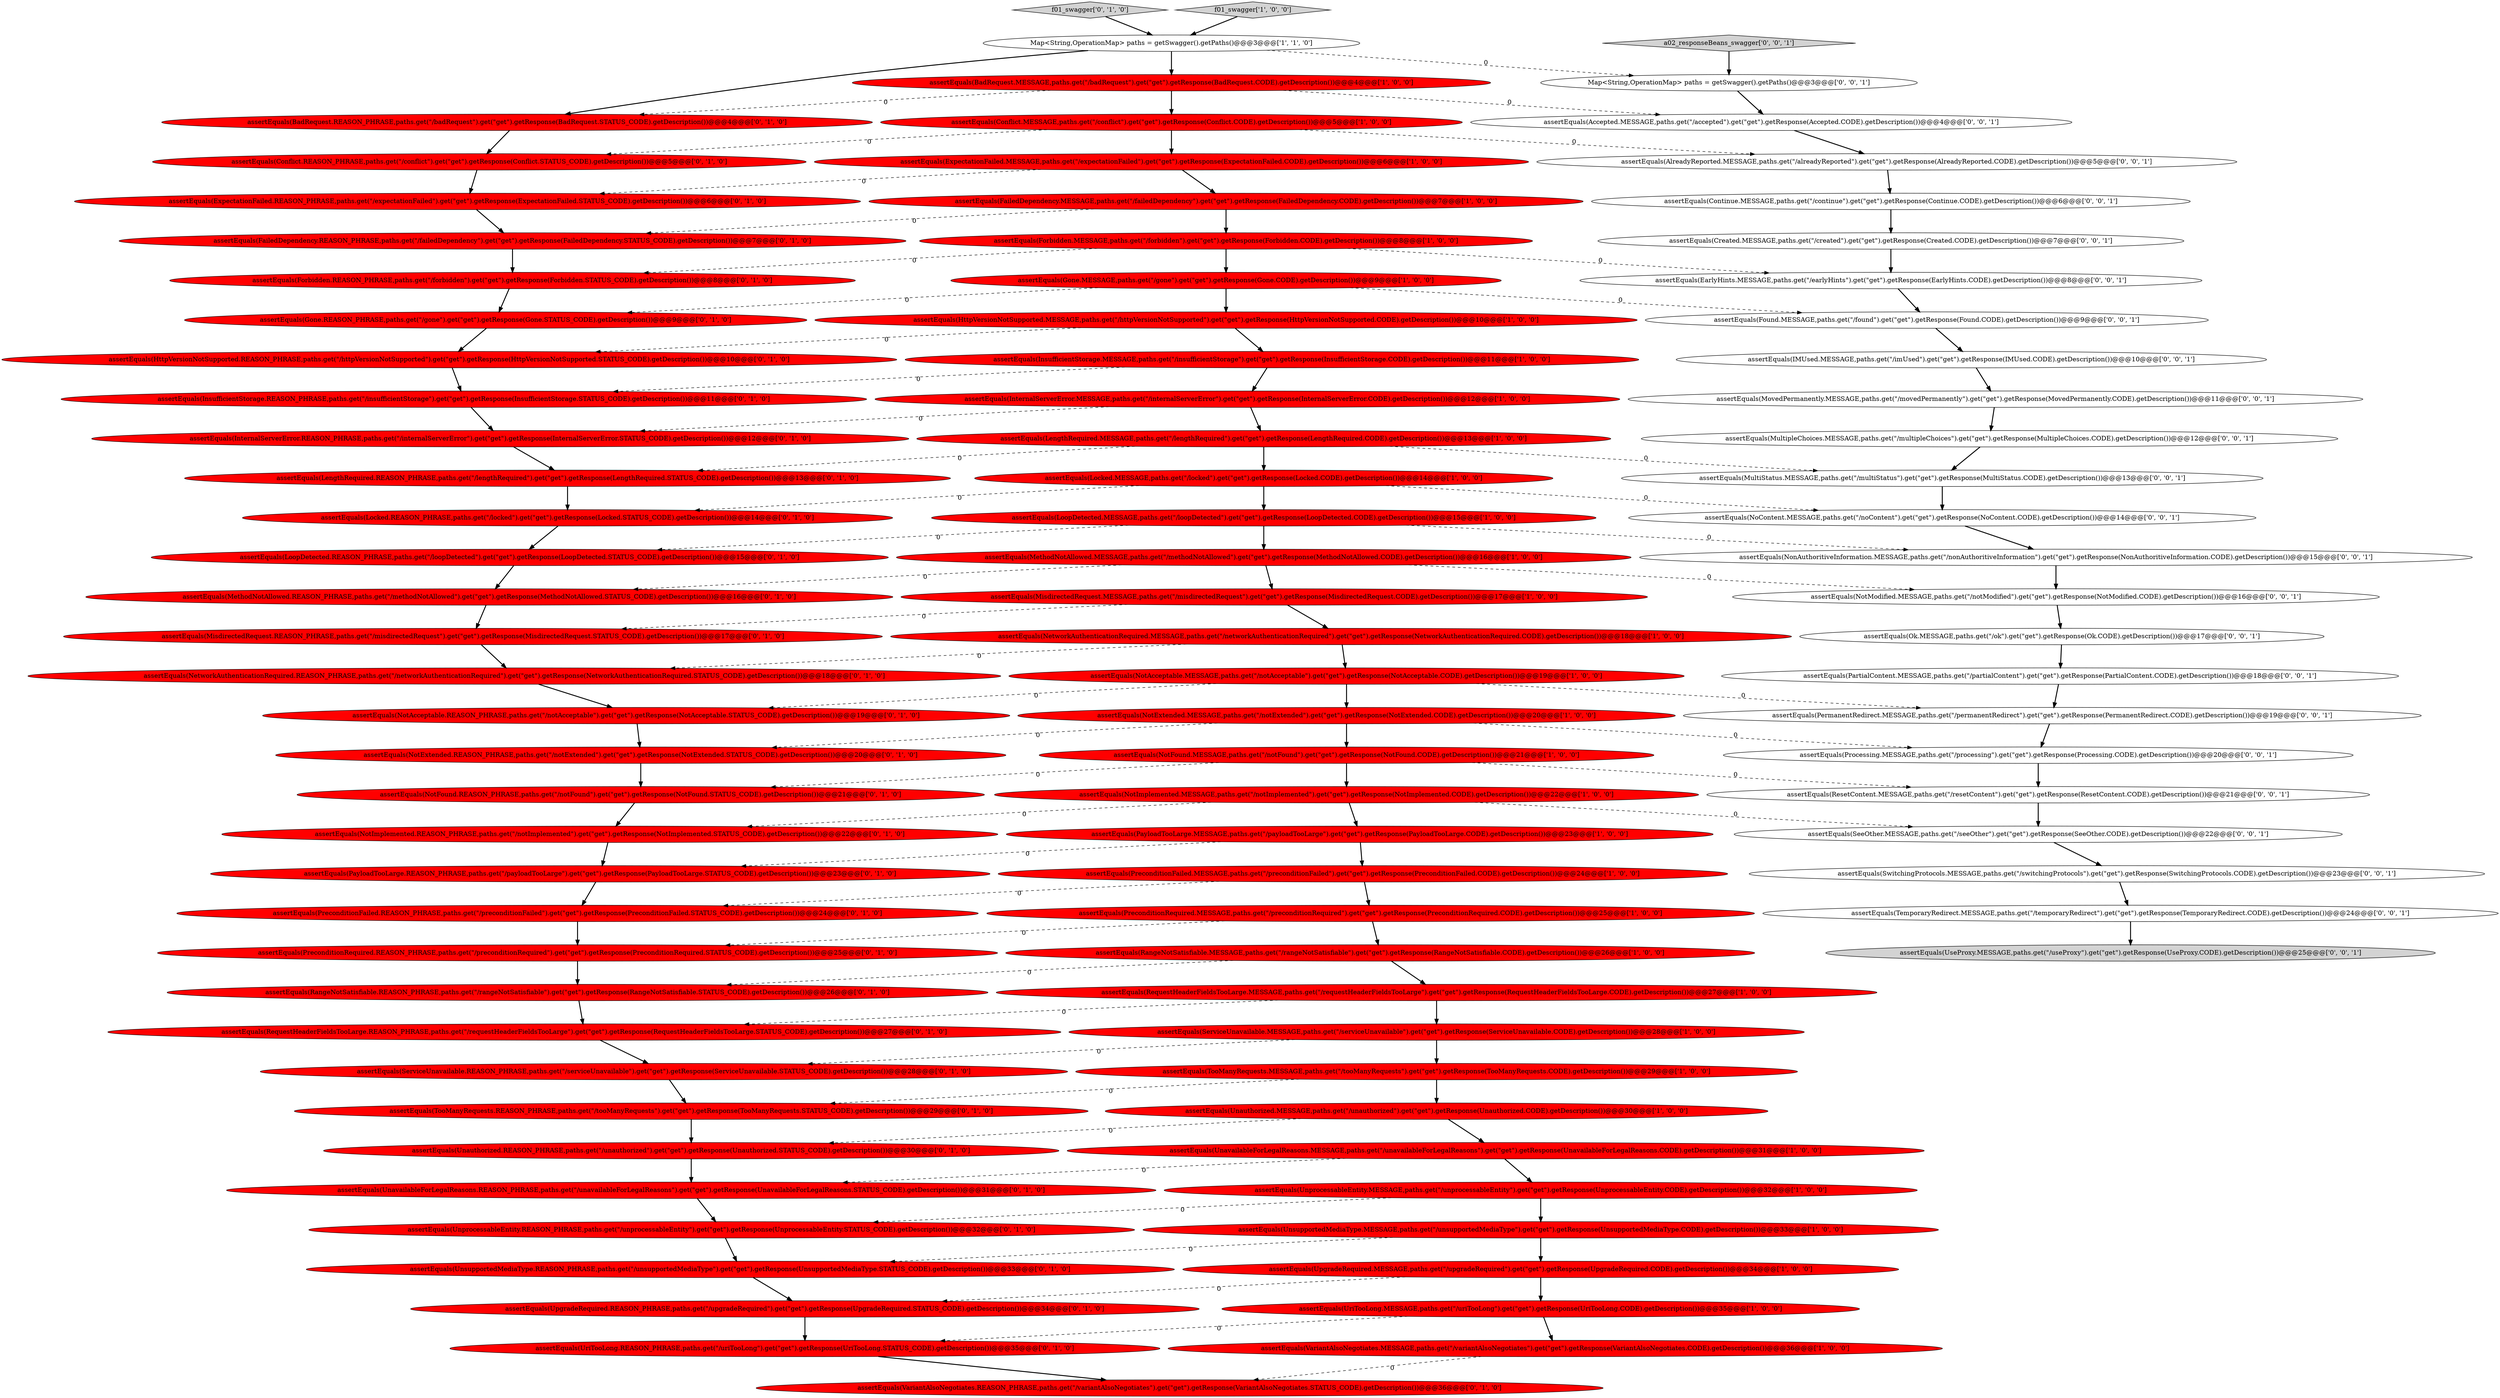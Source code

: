 digraph {
42 [style = filled, label = "assertEquals(UnsupportedMediaType.REASON_PHRASE,paths.get(\"/unsupportedMediaType\").get(\"get\").getResponse(UnsupportedMediaType.STATUS_CODE).getDescription())@@@33@@@['0', '1', '0']", fillcolor = red, shape = ellipse image = "AAA1AAABBB2BBB"];
84 [style = filled, label = "assertEquals(Found.MESSAGE,paths.get(\"/found\").get(\"get\").getResponse(Found.CODE).getDescription())@@@9@@@['0', '0', '1']", fillcolor = white, shape = ellipse image = "AAA0AAABBB3BBB"];
11 [style = filled, label = "assertEquals(FailedDependency.MESSAGE,paths.get(\"/failedDependency\").get(\"get\").getResponse(FailedDependency.CODE).getDescription())@@@7@@@['1', '0', '0']", fillcolor = red, shape = ellipse image = "AAA1AAABBB1BBB"];
12 [style = filled, label = "assertEquals(PreconditionFailed.MESSAGE,paths.get(\"/preconditionFailed\").get(\"get\").getResponse(PreconditionFailed.CODE).getDescription())@@@24@@@['1', '0', '0']", fillcolor = red, shape = ellipse image = "AAA1AAABBB1BBB"];
61 [style = filled, label = "assertEquals(PayloadTooLarge.REASON_PHRASE,paths.get(\"/payloadTooLarge\").get(\"get\").getResponse(PayloadTooLarge.STATUS_CODE).getDescription())@@@23@@@['0', '1', '0']", fillcolor = red, shape = ellipse image = "AAA1AAABBB2BBB"];
65 [style = filled, label = "assertEquals(UriTooLong.REASON_PHRASE,paths.get(\"/uriTooLong\").get(\"get\").getResponse(UriTooLong.STATUS_CODE).getDescription())@@@35@@@['0', '1', '0']", fillcolor = red, shape = ellipse image = "AAA1AAABBB2BBB"];
56 [style = filled, label = "assertEquals(InsufficientStorage.REASON_PHRASE,paths.get(\"/insufficientStorage\").get(\"get\").getResponse(InsufficientStorage.STATUS_CODE).getDescription())@@@11@@@['0', '1', '0']", fillcolor = red, shape = ellipse image = "AAA1AAABBB2BBB"];
60 [style = filled, label = "assertEquals(NotAcceptable.REASON_PHRASE,paths.get(\"/notAcceptable\").get(\"get\").getResponse(NotAcceptable.STATUS_CODE).getDescription())@@@19@@@['0', '1', '0']", fillcolor = red, shape = ellipse image = "AAA1AAABBB2BBB"];
0 [style = filled, label = "assertEquals(TooManyRequests.MESSAGE,paths.get(\"/tooManyRequests\").get(\"get\").getResponse(TooManyRequests.CODE).getDescription())@@@29@@@['1', '0', '0']", fillcolor = red, shape = ellipse image = "AAA1AAABBB1BBB"];
72 [style = filled, label = "assertEquals(UseProxy.MESSAGE,paths.get(\"/useProxy\").get(\"get\").getResponse(UseProxy.CODE).getDescription())@@@25@@@['0', '0', '1']", fillcolor = lightgray, shape = ellipse image = "AAA0AAABBB3BBB"];
26 [style = filled, label = "assertEquals(Gone.MESSAGE,paths.get(\"/gone\").get(\"get\").getResponse(Gone.CODE).getDescription())@@@9@@@['1', '0', '0']", fillcolor = red, shape = ellipse image = "AAA1AAABBB1BBB"];
36 [style = filled, label = "assertEquals(LengthRequired.REASON_PHRASE,paths.get(\"/lengthRequired\").get(\"get\").getResponse(LengthRequired.STATUS_CODE).getDescription())@@@13@@@['0', '1', '0']", fillcolor = red, shape = ellipse image = "AAA1AAABBB2BBB"];
29 [style = filled, label = "assertEquals(RequestHeaderFieldsTooLarge.MESSAGE,paths.get(\"/requestHeaderFieldsTooLarge\").get(\"get\").getResponse(RequestHeaderFieldsTooLarge.CODE).getDescription())@@@27@@@['1', '0', '0']", fillcolor = red, shape = ellipse image = "AAA1AAABBB1BBB"];
2 [style = filled, label = "assertEquals(BadRequest.MESSAGE,paths.get(\"/badRequest\").get(\"get\").getResponse(BadRequest.CODE).getDescription())@@@4@@@['1', '0', '0']", fillcolor = red, shape = ellipse image = "AAA1AAABBB1BBB"];
22 [style = filled, label = "assertEquals(UnprocessableEntity.MESSAGE,paths.get(\"/unprocessableEntity\").get(\"get\").getResponse(UnprocessableEntity.CODE).getDescription())@@@32@@@['1', '0', '0']", fillcolor = red, shape = ellipse image = "AAA1AAABBB1BBB"];
1 [style = filled, label = "assertEquals(UnavailableForLegalReasons.MESSAGE,paths.get(\"/unavailableForLegalReasons\").get(\"get\").getResponse(UnavailableForLegalReasons.CODE).getDescription())@@@31@@@['1', '0', '0']", fillcolor = red, shape = ellipse image = "AAA1AAABBB1BBB"];
59 [style = filled, label = "assertEquals(NotFound.REASON_PHRASE,paths.get(\"/notFound\").get(\"get\").getResponse(NotFound.STATUS_CODE).getDescription())@@@21@@@['0', '1', '0']", fillcolor = red, shape = ellipse image = "AAA1AAABBB2BBB"];
90 [style = filled, label = "assertEquals(PermanentRedirect.MESSAGE,paths.get(\"/permanentRedirect\").get(\"get\").getResponse(PermanentRedirect.CODE).getDescription())@@@19@@@['0', '0', '1']", fillcolor = white, shape = ellipse image = "AAA0AAABBB3BBB"];
64 [style = filled, label = "assertEquals(Forbidden.REASON_PHRASE,paths.get(\"/forbidden\").get(\"get\").getResponse(Forbidden.STATUS_CODE).getDescription())@@@8@@@['0', '1', '0']", fillcolor = red, shape = ellipse image = "AAA1AAABBB2BBB"];
80 [style = filled, label = "assertEquals(AlreadyReported.MESSAGE,paths.get(\"/alreadyReported\").get(\"get\").getResponse(AlreadyReported.CODE).getDescription())@@@5@@@['0', '0', '1']", fillcolor = white, shape = ellipse image = "AAA0AAABBB3BBB"];
39 [style = filled, label = "assertEquals(PreconditionRequired.REASON_PHRASE,paths.get(\"/preconditionRequired\").get(\"get\").getResponse(PreconditionRequired.STATUS_CODE).getDescription())@@@25@@@['0', '1', '0']", fillcolor = red, shape = ellipse image = "AAA1AAABBB2BBB"];
43 [style = filled, label = "assertEquals(MethodNotAllowed.REASON_PHRASE,paths.get(\"/methodNotAllowed\").get(\"get\").getResponse(MethodNotAllowed.STATUS_CODE).getDescription())@@@16@@@['0', '1', '0']", fillcolor = red, shape = ellipse image = "AAA1AAABBB2BBB"];
13 [style = filled, label = "assertEquals(InternalServerError.MESSAGE,paths.get(\"/internalServerError\").get(\"get\").getResponse(InternalServerError.CODE).getDescription())@@@12@@@['1', '0', '0']", fillcolor = red, shape = ellipse image = "AAA1AAABBB1BBB"];
50 [style = filled, label = "assertEquals(FailedDependency.REASON_PHRASE,paths.get(\"/failedDependency\").get(\"get\").getResponse(FailedDependency.STATUS_CODE).getDescription())@@@7@@@['0', '1', '0']", fillcolor = red, shape = ellipse image = "AAA1AAABBB2BBB"];
19 [style = filled, label = "assertEquals(Forbidden.MESSAGE,paths.get(\"/forbidden\").get(\"get\").getResponse(Forbidden.CODE).getDescription())@@@8@@@['1', '0', '0']", fillcolor = red, shape = ellipse image = "AAA1AAABBB1BBB"];
18 [style = filled, label = "assertEquals(UpgradeRequired.MESSAGE,paths.get(\"/upgradeRequired\").get(\"get\").getResponse(UpgradeRequired.CODE).getDescription())@@@34@@@['1', '0', '0']", fillcolor = red, shape = ellipse image = "AAA1AAABBB1BBB"];
70 [style = filled, label = "assertEquals(SwitchingProtocols.MESSAGE,paths.get(\"/switchingProtocols\").get(\"get\").getResponse(SwitchingProtocols.CODE).getDescription())@@@23@@@['0', '0', '1']", fillcolor = white, shape = ellipse image = "AAA0AAABBB3BBB"];
54 [style = filled, label = "assertEquals(NetworkAuthenticationRequired.REASON_PHRASE,paths.get(\"/networkAuthenticationRequired\").get(\"get\").getResponse(NetworkAuthenticationRequired.STATUS_CODE).getDescription())@@@18@@@['0', '1', '0']", fillcolor = red, shape = ellipse image = "AAA1AAABBB2BBB"];
63 [style = filled, label = "assertEquals(ServiceUnavailable.REASON_PHRASE,paths.get(\"/serviceUnavailable\").get(\"get\").getResponse(ServiceUnavailable.STATUS_CODE).getDescription())@@@28@@@['0', '1', '0']", fillcolor = red, shape = ellipse image = "AAA1AAABBB2BBB"];
24 [style = filled, label = "assertEquals(InsufficientStorage.MESSAGE,paths.get(\"/insufficientStorage\").get(\"get\").getResponse(InsufficientStorage.CODE).getDescription())@@@11@@@['1', '0', '0']", fillcolor = red, shape = ellipse image = "AAA1AAABBB1BBB"];
25 [style = filled, label = "assertEquals(HttpVersionNotSupported.MESSAGE,paths.get(\"/httpVersionNotSupported\").get(\"get\").getResponse(HttpVersionNotSupported.CODE).getDescription())@@@10@@@['1', '0', '0']", fillcolor = red, shape = ellipse image = "AAA1AAABBB1BBB"];
44 [style = filled, label = "assertEquals(Gone.REASON_PHRASE,paths.get(\"/gone\").get(\"get\").getResponse(Gone.STATUS_CODE).getDescription())@@@9@@@['0', '1', '0']", fillcolor = red, shape = ellipse image = "AAA1AAABBB2BBB"];
28 [style = filled, label = "assertEquals(NotAcceptable.MESSAGE,paths.get(\"/notAcceptable\").get(\"get\").getResponse(NotAcceptable.CODE).getDescription())@@@19@@@['1', '0', '0']", fillcolor = red, shape = ellipse image = "AAA1AAABBB1BBB"];
5 [style = filled, label = "assertEquals(MethodNotAllowed.MESSAGE,paths.get(\"/methodNotAllowed\").get(\"get\").getResponse(MethodNotAllowed.CODE).getDescription())@@@16@@@['1', '0', '0']", fillcolor = red, shape = ellipse image = "AAA1AAABBB1BBB"];
51 [style = filled, label = "assertEquals(BadRequest.REASON_PHRASE,paths.get(\"/badRequest\").get(\"get\").getResponse(BadRequest.STATUS_CODE).getDescription())@@@4@@@['0', '1', '0']", fillcolor = red, shape = ellipse image = "AAA1AAABBB2BBB"];
66 [style = filled, label = "assertEquals(NotImplemented.REASON_PHRASE,paths.get(\"/notImplemented\").get(\"get\").getResponse(NotImplemented.STATUS_CODE).getDescription())@@@22@@@['0', '1', '0']", fillcolor = red, shape = ellipse image = "AAA1AAABBB2BBB"];
30 [style = filled, label = "assertEquals(Unauthorized.MESSAGE,paths.get(\"/unauthorized\").get(\"get\").getResponse(Unauthorized.CODE).getDescription())@@@30@@@['1', '0', '0']", fillcolor = red, shape = ellipse image = "AAA1AAABBB1BBB"];
55 [style = filled, label = "assertEquals(UnprocessableEntity.REASON_PHRASE,paths.get(\"/unprocessableEntity\").get(\"get\").getResponse(UnprocessableEntity.STATUS_CODE).getDescription())@@@32@@@['0', '1', '0']", fillcolor = red, shape = ellipse image = "AAA1AAABBB2BBB"];
58 [style = filled, label = "assertEquals(Locked.REASON_PHRASE,paths.get(\"/locked\").get(\"get\").getResponse(Locked.STATUS_CODE).getDescription())@@@14@@@['0', '1', '0']", fillcolor = red, shape = ellipse image = "AAA1AAABBB2BBB"];
15 [style = filled, label = "assertEquals(PreconditionRequired.MESSAGE,paths.get(\"/preconditionRequired\").get(\"get\").getResponse(PreconditionRequired.CODE).getDescription())@@@25@@@['1', '0', '0']", fillcolor = red, shape = ellipse image = "AAA1AAABBB1BBB"];
69 [style = filled, label = "assertEquals(TemporaryRedirect.MESSAGE,paths.get(\"/temporaryRedirect\").get(\"get\").getResponse(TemporaryRedirect.CODE).getDescription())@@@24@@@['0', '0', '1']", fillcolor = white, shape = ellipse image = "AAA0AAABBB3BBB"];
75 [style = filled, label = "assertEquals(NoContent.MESSAGE,paths.get(\"/noContent\").get(\"get\").getResponse(NoContent.CODE).getDescription())@@@14@@@['0', '0', '1']", fillcolor = white, shape = ellipse image = "AAA0AAABBB3BBB"];
82 [style = filled, label = "a02_responseBeans_swagger['0', '0', '1']", fillcolor = lightgray, shape = diamond image = "AAA0AAABBB3BBB"];
4 [style = filled, label = "assertEquals(VariantAlsoNegotiates.MESSAGE,paths.get(\"/variantAlsoNegotiates\").get(\"get\").getResponse(VariantAlsoNegotiates.CODE).getDescription())@@@36@@@['1', '0', '0']", fillcolor = red, shape = ellipse image = "AAA1AAABBB1BBB"];
27 [style = filled, label = "assertEquals(MisdirectedRequest.MESSAGE,paths.get(\"/misdirectedRequest\").get(\"get\").getResponse(MisdirectedRequest.CODE).getDescription())@@@17@@@['1', '0', '0']", fillcolor = red, shape = ellipse image = "AAA1AAABBB1BBB"];
91 [style = filled, label = "assertEquals(Continue.MESSAGE,paths.get(\"/continue\").get(\"get\").getResponse(Continue.CODE).getDescription())@@@6@@@['0', '0', '1']", fillcolor = white, shape = ellipse image = "AAA0AAABBB3BBB"];
10 [style = filled, label = "assertEquals(UriTooLong.MESSAGE,paths.get(\"/uriTooLong\").get(\"get\").getResponse(UriTooLong.CODE).getDescription())@@@35@@@['1', '0', '0']", fillcolor = red, shape = ellipse image = "AAA1AAABBB1BBB"];
31 [style = filled, label = "Map<String,OperationMap> paths = getSwagger().getPaths()@@@3@@@['1', '1', '0']", fillcolor = white, shape = ellipse image = "AAA0AAABBB1BBB"];
85 [style = filled, label = "Map<String,OperationMap> paths = getSwagger().getPaths()@@@3@@@['0', '0', '1']", fillcolor = white, shape = ellipse image = "AAA0AAABBB3BBB"];
6 [style = filled, label = "assertEquals(Locked.MESSAGE,paths.get(\"/locked\").get(\"get\").getResponse(Locked.CODE).getDescription())@@@14@@@['1', '0', '0']", fillcolor = red, shape = ellipse image = "AAA1AAABBB1BBB"];
35 [style = filled, label = "f01_swagger['0', '1', '0']", fillcolor = lightgray, shape = diamond image = "AAA0AAABBB2BBB"];
73 [style = filled, label = "assertEquals(IMUsed.MESSAGE,paths.get(\"/imUsed\").get(\"get\").getResponse(IMUsed.CODE).getDescription())@@@10@@@['0', '0', '1']", fillcolor = white, shape = ellipse image = "AAA0AAABBB3BBB"];
47 [style = filled, label = "assertEquals(UpgradeRequired.REASON_PHRASE,paths.get(\"/upgradeRequired\").get(\"get\").getResponse(UpgradeRequired.STATUS_CODE).getDescription())@@@34@@@['0', '1', '0']", fillcolor = red, shape = ellipse image = "AAA1AAABBB2BBB"];
21 [style = filled, label = "assertEquals(NotExtended.MESSAGE,paths.get(\"/notExtended\").get(\"get\").getResponse(NotExtended.CODE).getDescription())@@@20@@@['1', '0', '0']", fillcolor = red, shape = ellipse image = "AAA1AAABBB1BBB"];
41 [style = filled, label = "assertEquals(ExpectationFailed.REASON_PHRASE,paths.get(\"/expectationFailed\").get(\"get\").getResponse(ExpectationFailed.STATUS_CODE).getDescription())@@@6@@@['0', '1', '0']", fillcolor = red, shape = ellipse image = "AAA1AAABBB2BBB"];
32 [style = filled, label = "assertEquals(ExpectationFailed.MESSAGE,paths.get(\"/expectationFailed\").get(\"get\").getResponse(ExpectationFailed.CODE).getDescription())@@@6@@@['1', '0', '0']", fillcolor = red, shape = ellipse image = "AAA1AAABBB1BBB"];
49 [style = filled, label = "assertEquals(InternalServerError.REASON_PHRASE,paths.get(\"/internalServerError\").get(\"get\").getResponse(InternalServerError.STATUS_CODE).getDescription())@@@12@@@['0', '1', '0']", fillcolor = red, shape = ellipse image = "AAA1AAABBB2BBB"];
48 [style = filled, label = "assertEquals(Conflict.REASON_PHRASE,paths.get(\"/conflict\").get(\"get\").getResponse(Conflict.STATUS_CODE).getDescription())@@@5@@@['0', '1', '0']", fillcolor = red, shape = ellipse image = "AAA1AAABBB2BBB"];
37 [style = filled, label = "assertEquals(VariantAlsoNegotiates.REASON_PHRASE,paths.get(\"/variantAlsoNegotiates\").get(\"get\").getResponse(VariantAlsoNegotiates.STATUS_CODE).getDescription())@@@36@@@['0', '1', '0']", fillcolor = red, shape = ellipse image = "AAA1AAABBB2BBB"];
34 [style = filled, label = "assertEquals(NetworkAuthenticationRequired.MESSAGE,paths.get(\"/networkAuthenticationRequired\").get(\"get\").getResponse(NetworkAuthenticationRequired.CODE).getDescription())@@@18@@@['1', '0', '0']", fillcolor = red, shape = ellipse image = "AAA1AAABBB1BBB"];
53 [style = filled, label = "assertEquals(Unauthorized.REASON_PHRASE,paths.get(\"/unauthorized\").get(\"get\").getResponse(Unauthorized.STATUS_CODE).getDescription())@@@30@@@['0', '1', '0']", fillcolor = red, shape = ellipse image = "AAA1AAABBB2BBB"];
17 [style = filled, label = "assertEquals(PayloadTooLarge.MESSAGE,paths.get(\"/payloadTooLarge\").get(\"get\").getResponse(PayloadTooLarge.CODE).getDescription())@@@23@@@['1', '0', '0']", fillcolor = red, shape = ellipse image = "AAA1AAABBB1BBB"];
78 [style = filled, label = "assertEquals(MovedPermanently.MESSAGE,paths.get(\"/movedPermanently\").get(\"get\").getResponse(MovedPermanently.CODE).getDescription())@@@11@@@['0', '0', '1']", fillcolor = white, shape = ellipse image = "AAA0AAABBB3BBB"];
76 [style = filled, label = "assertEquals(Processing.MESSAGE,paths.get(\"/processing\").get(\"get\").getResponse(Processing.CODE).getDescription())@@@20@@@['0', '0', '1']", fillcolor = white, shape = ellipse image = "AAA0AAABBB3BBB"];
83 [style = filled, label = "assertEquals(MultipleChoices.MESSAGE,paths.get(\"/multipleChoices\").get(\"get\").getResponse(MultipleChoices.CODE).getDescription())@@@12@@@['0', '0', '1']", fillcolor = white, shape = ellipse image = "AAA0AAABBB3BBB"];
23 [style = filled, label = "f01_swagger['1', '0', '0']", fillcolor = lightgray, shape = diamond image = "AAA0AAABBB1BBB"];
7 [style = filled, label = "assertEquals(RangeNotSatisfiable.MESSAGE,paths.get(\"/rangeNotSatisfiable\").get(\"get\").getResponse(RangeNotSatisfiable.CODE).getDescription())@@@26@@@['1', '0', '0']", fillcolor = red, shape = ellipse image = "AAA1AAABBB1BBB"];
87 [style = filled, label = "assertEquals(PartialContent.MESSAGE,paths.get(\"/partialContent\").get(\"get\").getResponse(PartialContent.CODE).getDescription())@@@18@@@['0', '0', '1']", fillcolor = white, shape = ellipse image = "AAA0AAABBB3BBB"];
40 [style = filled, label = "assertEquals(MisdirectedRequest.REASON_PHRASE,paths.get(\"/misdirectedRequest\").get(\"get\").getResponse(MisdirectedRequest.STATUS_CODE).getDescription())@@@17@@@['0', '1', '0']", fillcolor = red, shape = ellipse image = "AAA1AAABBB2BBB"];
79 [style = filled, label = "assertEquals(NotModified.MESSAGE,paths.get(\"/notModified\").get(\"get\").getResponse(NotModified.CODE).getDescription())@@@16@@@['0', '0', '1']", fillcolor = white, shape = ellipse image = "AAA0AAABBB3BBB"];
88 [style = filled, label = "assertEquals(Accepted.MESSAGE,paths.get(\"/accepted\").get(\"get\").getResponse(Accepted.CODE).getDescription())@@@4@@@['0', '0', '1']", fillcolor = white, shape = ellipse image = "AAA0AAABBB3BBB"];
20 [style = filled, label = "assertEquals(Conflict.MESSAGE,paths.get(\"/conflict\").get(\"get\").getResponse(Conflict.CODE).getDescription())@@@5@@@['1', '0', '0']", fillcolor = red, shape = ellipse image = "AAA1AAABBB1BBB"];
89 [style = filled, label = "assertEquals(Created.MESSAGE,paths.get(\"/created\").get(\"get\").getResponse(Created.CODE).getDescription())@@@7@@@['0', '0', '1']", fillcolor = white, shape = ellipse image = "AAA0AAABBB3BBB"];
86 [style = filled, label = "assertEquals(Ok.MESSAGE,paths.get(\"/ok\").get(\"get\").getResponse(Ok.CODE).getDescription())@@@17@@@['0', '0', '1']", fillcolor = white, shape = ellipse image = "AAA0AAABBB3BBB"];
8 [style = filled, label = "assertEquals(LoopDetected.MESSAGE,paths.get(\"/loopDetected\").get(\"get\").getResponse(LoopDetected.CODE).getDescription())@@@15@@@['1', '0', '0']", fillcolor = red, shape = ellipse image = "AAA1AAABBB1BBB"];
77 [style = filled, label = "assertEquals(EarlyHints.MESSAGE,paths.get(\"/earlyHints\").get(\"get\").getResponse(EarlyHints.CODE).getDescription())@@@8@@@['0', '0', '1']", fillcolor = white, shape = ellipse image = "AAA0AAABBB3BBB"];
52 [style = filled, label = "assertEquals(RequestHeaderFieldsTooLarge.REASON_PHRASE,paths.get(\"/requestHeaderFieldsTooLarge\").get(\"get\").getResponse(RequestHeaderFieldsTooLarge.STATUS_CODE).getDescription())@@@27@@@['0', '1', '0']", fillcolor = red, shape = ellipse image = "AAA1AAABBB2BBB"];
16 [style = filled, label = "assertEquals(NotFound.MESSAGE,paths.get(\"/notFound\").get(\"get\").getResponse(NotFound.CODE).getDescription())@@@21@@@['1', '0', '0']", fillcolor = red, shape = ellipse image = "AAA1AAABBB1BBB"];
92 [style = filled, label = "assertEquals(MultiStatus.MESSAGE,paths.get(\"/multiStatus\").get(\"get\").getResponse(MultiStatus.CODE).getDescription())@@@13@@@['0', '0', '1']", fillcolor = white, shape = ellipse image = "AAA0AAABBB3BBB"];
14 [style = filled, label = "assertEquals(NotImplemented.MESSAGE,paths.get(\"/notImplemented\").get(\"get\").getResponse(NotImplemented.CODE).getDescription())@@@22@@@['1', '0', '0']", fillcolor = red, shape = ellipse image = "AAA1AAABBB1BBB"];
9 [style = filled, label = "assertEquals(ServiceUnavailable.MESSAGE,paths.get(\"/serviceUnavailable\").get(\"get\").getResponse(ServiceUnavailable.CODE).getDescription())@@@28@@@['1', '0', '0']", fillcolor = red, shape = ellipse image = "AAA1AAABBB1BBB"];
74 [style = filled, label = "assertEquals(NonAuthoritiveInformation.MESSAGE,paths.get(\"/nonAuthoritiveInformation\").get(\"get\").getResponse(NonAuthoritiveInformation.CODE).getDescription())@@@15@@@['0', '0', '1']", fillcolor = white, shape = ellipse image = "AAA0AAABBB3BBB"];
67 [style = filled, label = "assertEquals(HttpVersionNotSupported.REASON_PHRASE,paths.get(\"/httpVersionNotSupported\").get(\"get\").getResponse(HttpVersionNotSupported.STATUS_CODE).getDescription())@@@10@@@['0', '1', '0']", fillcolor = red, shape = ellipse image = "AAA1AAABBB2BBB"];
57 [style = filled, label = "assertEquals(UnavailableForLegalReasons.REASON_PHRASE,paths.get(\"/unavailableForLegalReasons\").get(\"get\").getResponse(UnavailableForLegalReasons.STATUS_CODE).getDescription())@@@31@@@['0', '1', '0']", fillcolor = red, shape = ellipse image = "AAA1AAABBB2BBB"];
81 [style = filled, label = "assertEquals(ResetContent.MESSAGE,paths.get(\"/resetContent\").get(\"get\").getResponse(ResetContent.CODE).getDescription())@@@21@@@['0', '0', '1']", fillcolor = white, shape = ellipse image = "AAA0AAABBB3BBB"];
45 [style = filled, label = "assertEquals(NotExtended.REASON_PHRASE,paths.get(\"/notExtended\").get(\"get\").getResponse(NotExtended.STATUS_CODE).getDescription())@@@20@@@['0', '1', '0']", fillcolor = red, shape = ellipse image = "AAA1AAABBB2BBB"];
71 [style = filled, label = "assertEquals(SeeOther.MESSAGE,paths.get(\"/seeOther\").get(\"get\").getResponse(SeeOther.CODE).getDescription())@@@22@@@['0', '0', '1']", fillcolor = white, shape = ellipse image = "AAA0AAABBB3BBB"];
3 [style = filled, label = "assertEquals(LengthRequired.MESSAGE,paths.get(\"/lengthRequired\").get(\"get\").getResponse(LengthRequired.CODE).getDescription())@@@13@@@['1', '0', '0']", fillcolor = red, shape = ellipse image = "AAA1AAABBB1BBB"];
38 [style = filled, label = "assertEquals(TooManyRequests.REASON_PHRASE,paths.get(\"/tooManyRequests\").get(\"get\").getResponse(TooManyRequests.STATUS_CODE).getDescription())@@@29@@@['0', '1', '0']", fillcolor = red, shape = ellipse image = "AAA1AAABBB2BBB"];
46 [style = filled, label = "assertEquals(RangeNotSatisfiable.REASON_PHRASE,paths.get(\"/rangeNotSatisfiable\").get(\"get\").getResponse(RangeNotSatisfiable.STATUS_CODE).getDescription())@@@26@@@['0', '1', '0']", fillcolor = red, shape = ellipse image = "AAA1AAABBB2BBB"];
33 [style = filled, label = "assertEquals(UnsupportedMediaType.MESSAGE,paths.get(\"/unsupportedMediaType\").get(\"get\").getResponse(UnsupportedMediaType.CODE).getDescription())@@@33@@@['1', '0', '0']", fillcolor = red, shape = ellipse image = "AAA1AAABBB1BBB"];
62 [style = filled, label = "assertEquals(LoopDetected.REASON_PHRASE,paths.get(\"/loopDetected\").get(\"get\").getResponse(LoopDetected.STATUS_CODE).getDescription())@@@15@@@['0', '1', '0']", fillcolor = red, shape = ellipse image = "AAA1AAABBB2BBB"];
68 [style = filled, label = "assertEquals(PreconditionFailed.REASON_PHRASE,paths.get(\"/preconditionFailed\").get(\"get\").getResponse(PreconditionFailed.STATUS_CODE).getDescription())@@@24@@@['0', '1', '0']", fillcolor = red, shape = ellipse image = "AAA1AAABBB2BBB"];
90->76 [style = bold, label=""];
0->30 [style = bold, label=""];
71->70 [style = bold, label=""];
79->86 [style = bold, label=""];
83->92 [style = bold, label=""];
70->69 [style = bold, label=""];
14->17 [style = bold, label=""];
82->85 [style = bold, label=""];
34->54 [style = dashed, label="0"];
0->38 [style = dashed, label="0"];
19->64 [style = dashed, label="0"];
59->66 [style = bold, label=""];
29->52 [style = dashed, label="0"];
43->40 [style = bold, label=""];
28->21 [style = bold, label=""];
51->48 [style = bold, label=""];
58->62 [style = bold, label=""];
61->68 [style = bold, label=""];
33->18 [style = bold, label=""];
22->55 [style = dashed, label="0"];
65->37 [style = bold, label=""];
25->67 [style = dashed, label="0"];
88->80 [style = bold, label=""];
1->57 [style = dashed, label="0"];
69->72 [style = bold, label=""];
76->81 [style = bold, label=""];
8->74 [style = dashed, label="0"];
21->16 [style = bold, label=""];
28->90 [style = dashed, label="0"];
16->14 [style = bold, label=""];
63->38 [style = bold, label=""];
12->68 [style = dashed, label="0"];
32->11 [style = bold, label=""];
49->36 [style = bold, label=""];
7->29 [style = bold, label=""];
35->31 [style = bold, label=""];
22->33 [style = bold, label=""];
2->20 [style = bold, label=""];
48->41 [style = bold, label=""];
31->85 [style = dashed, label="0"];
68->39 [style = bold, label=""];
54->60 [style = bold, label=""];
57->55 [style = bold, label=""];
3->36 [style = dashed, label="0"];
45->59 [style = bold, label=""];
38->53 [style = bold, label=""];
75->74 [style = bold, label=""];
31->2 [style = bold, label=""];
20->48 [style = dashed, label="0"];
32->41 [style = dashed, label="0"];
26->44 [style = dashed, label="0"];
74->79 [style = bold, label=""];
67->56 [style = bold, label=""];
21->45 [style = dashed, label="0"];
36->58 [style = bold, label=""];
21->76 [style = dashed, label="0"];
92->75 [style = bold, label=""];
25->24 [style = bold, label=""];
62->43 [style = bold, label=""];
31->51 [style = bold, label=""];
85->88 [style = bold, label=""];
5->43 [style = dashed, label="0"];
19->26 [style = bold, label=""];
73->78 [style = bold, label=""];
3->92 [style = dashed, label="0"];
13->49 [style = dashed, label="0"];
66->61 [style = bold, label=""];
2->51 [style = dashed, label="0"];
41->50 [style = bold, label=""];
80->91 [style = bold, label=""];
27->40 [style = dashed, label="0"];
52->63 [style = bold, label=""];
24->56 [style = dashed, label="0"];
24->13 [style = bold, label=""];
20->80 [style = dashed, label="0"];
23->31 [style = bold, label=""];
64->44 [style = bold, label=""];
6->58 [style = dashed, label="0"];
39->46 [style = bold, label=""];
91->89 [style = bold, label=""];
14->66 [style = dashed, label="0"];
42->47 [style = bold, label=""];
8->62 [style = dashed, label="0"];
87->90 [style = bold, label=""];
3->6 [style = bold, label=""];
84->73 [style = bold, label=""];
16->59 [style = dashed, label="0"];
44->67 [style = bold, label=""];
55->42 [style = bold, label=""];
19->77 [style = dashed, label="0"];
34->28 [style = bold, label=""];
28->60 [style = dashed, label="0"];
5->79 [style = dashed, label="0"];
17->12 [style = bold, label=""];
27->34 [style = bold, label=""];
9->63 [style = dashed, label="0"];
18->10 [style = bold, label=""];
7->46 [style = dashed, label="0"];
50->64 [style = bold, label=""];
89->77 [style = bold, label=""];
15->39 [style = dashed, label="0"];
4->37 [style = dashed, label="0"];
40->54 [style = bold, label=""];
18->47 [style = dashed, label="0"];
56->49 [style = bold, label=""];
9->0 [style = bold, label=""];
15->7 [style = bold, label=""];
30->1 [style = bold, label=""];
6->75 [style = dashed, label="0"];
53->57 [style = bold, label=""];
26->25 [style = bold, label=""];
29->9 [style = bold, label=""];
11->50 [style = dashed, label="0"];
12->15 [style = bold, label=""];
16->81 [style = dashed, label="0"];
20->32 [style = bold, label=""];
78->83 [style = bold, label=""];
14->71 [style = dashed, label="0"];
11->19 [style = bold, label=""];
46->52 [style = bold, label=""];
30->53 [style = dashed, label="0"];
10->65 [style = dashed, label="0"];
86->87 [style = bold, label=""];
1->22 [style = bold, label=""];
60->45 [style = bold, label=""];
33->42 [style = dashed, label="0"];
13->3 [style = bold, label=""];
8->5 [style = bold, label=""];
2->88 [style = dashed, label="0"];
26->84 [style = dashed, label="0"];
6->8 [style = bold, label=""];
17->61 [style = dashed, label="0"];
10->4 [style = bold, label=""];
47->65 [style = bold, label=""];
5->27 [style = bold, label=""];
81->71 [style = bold, label=""];
77->84 [style = bold, label=""];
}
